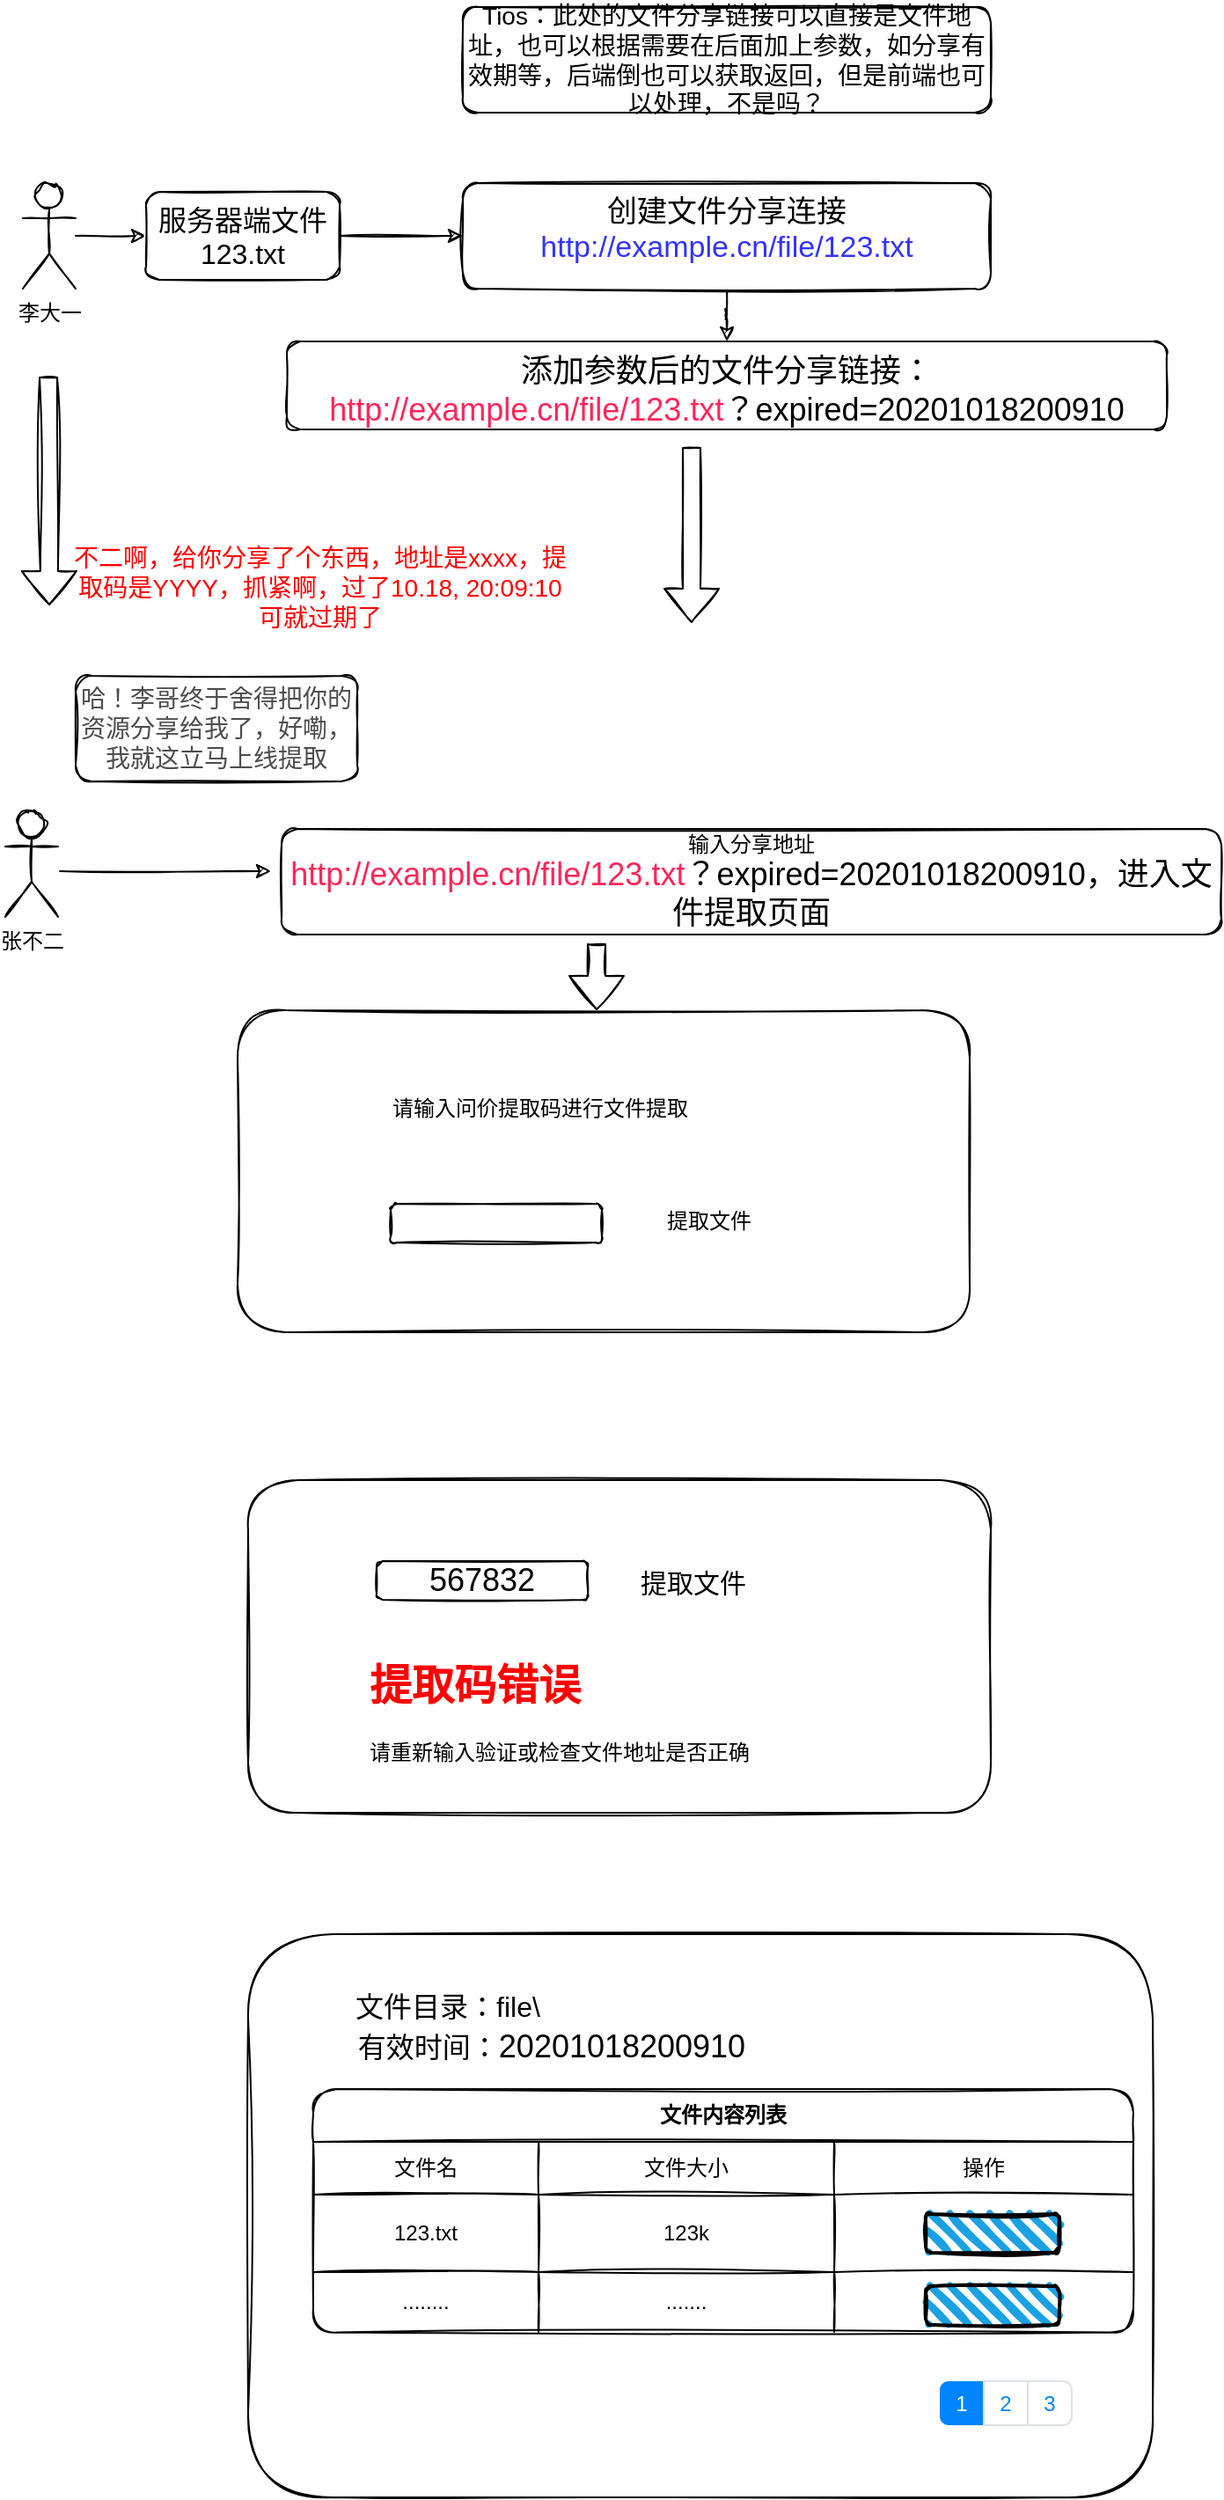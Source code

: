 <mxfile version="13.6.4" type="github">
  <diagram id="DDBYl9v7bE2k25orbSkt" name="Page-1">
    <mxGraphModel dx="999" dy="752" grid="0" gridSize="10" guides="1" tooltips="1" connect="1" arrows="1" fold="1" page="1" pageScale="1" pageWidth="827" pageHeight="1169" background="none" math="0" shadow="0">
      <root>
        <mxCell id="0" />
        <mxCell id="1" parent="0" />
        <mxCell id="7vhfV_jU5vwpWM1bPvTO-6" value="" style="edgeStyle=orthogonalEdgeStyle;orthogonalLoop=1;jettySize=auto;html=1;sketch=1;" edge="1" parent="1" source="7vhfV_jU5vwpWM1bPvTO-4" target="7vhfV_jU5vwpWM1bPvTO-5">
          <mxGeometry relative="1" as="geometry" />
        </mxCell>
        <mxCell id="7vhfV_jU5vwpWM1bPvTO-4" value="李大一" style="shape=umlActor;verticalLabelPosition=bottom;verticalAlign=top;html=1;outlineConnect=0;sketch=1;rounded=1;" vertex="1" parent="1">
          <mxGeometry x="100" y="120" width="30" height="60" as="geometry" />
        </mxCell>
        <mxCell id="7vhfV_jU5vwpWM1bPvTO-11" value="" style="edgeStyle=orthogonalEdgeStyle;orthogonalLoop=1;jettySize=auto;html=1;sketch=1;" edge="1" parent="1" source="7vhfV_jU5vwpWM1bPvTO-5" target="7vhfV_jU5vwpWM1bPvTO-10">
          <mxGeometry relative="1" as="geometry" />
        </mxCell>
        <mxCell id="7vhfV_jU5vwpWM1bPvTO-5" value="&lt;font style=&quot;font-size: 16px&quot;&gt;服务器端文件&lt;br&gt;123.txt&lt;/font&gt;" style="whiteSpace=wrap;html=1;verticalAlign=top;sketch=1;rounded=1;" vertex="1" parent="1">
          <mxGeometry x="170" y="125" width="110" height="50" as="geometry" />
        </mxCell>
        <mxCell id="7vhfV_jU5vwpWM1bPvTO-17" value="" style="edgeStyle=orthogonalEdgeStyle;orthogonalLoop=1;jettySize=auto;html=1;sketch=1;" edge="1" parent="1" source="7vhfV_jU5vwpWM1bPvTO-10" target="7vhfV_jU5vwpWM1bPvTO-16">
          <mxGeometry relative="1" as="geometry" />
        </mxCell>
        <mxCell id="7vhfV_jU5vwpWM1bPvTO-10" value="&lt;font style=&quot;font-size: 17px&quot;&gt;创建文件分享连接&lt;br&gt;&lt;font color=&quot;#3333ff&quot;&gt;http://example.cn/file/123.txt&lt;/font&gt;&lt;/font&gt;" style="whiteSpace=wrap;html=1;verticalAlign=top;sketch=1;rounded=1;" vertex="1" parent="1">
          <mxGeometry x="350" y="120" width="300" height="60" as="geometry" />
        </mxCell>
        <mxCell id="7vhfV_jU5vwpWM1bPvTO-12" value="" style="shape=flexArrow;endArrow=classic;html=1;sketch=1;" edge="1" parent="1">
          <mxGeometry width="50" height="50" relative="1" as="geometry">
            <mxPoint x="480" y="270" as="sourcePoint" />
            <mxPoint x="480" y="370" as="targetPoint" />
          </mxGeometry>
        </mxCell>
        <mxCell id="7vhfV_jU5vwpWM1bPvTO-13" value="&lt;font style=&quot;font-size: 14px&quot;&gt;Tios：此处的文件分享链接可以直接是文件地址，也可以根据需要在后面加上参数，如分享有效期等，后端倒也可以获取返回，但是前端也可以处理，不是吗？&lt;/font&gt;" style="whiteSpace=wrap;html=1;sketch=1;rounded=1;" vertex="1" parent="1">
          <mxGeometry x="350" y="20" width="300" height="60" as="geometry" />
        </mxCell>
        <mxCell id="7vhfV_jU5vwpWM1bPvTO-16" value="&lt;font style=&quot;font-size: 18px&quot;&gt;添加参数后的文件分享链接：&lt;br&gt;&lt;font color=&quot;#ff2659&quot;&gt;http://example.cn/file/123.txt&lt;/font&gt;？expired=20201018200910&lt;/font&gt;" style="whiteSpace=wrap;html=1;verticalAlign=top;sketch=1;rounded=1;" vertex="1" parent="1">
          <mxGeometry x="250" y="210" width="500" height="50" as="geometry" />
        </mxCell>
        <mxCell id="7vhfV_jU5vwpWM1bPvTO-18" value="" style="shape=flexArrow;endArrow=classic;html=1;sketch=1;" edge="1" parent="1">
          <mxGeometry width="50" height="50" relative="1" as="geometry">
            <mxPoint x="114.5" y="230" as="sourcePoint" />
            <mxPoint x="115" y="360" as="targetPoint" />
          </mxGeometry>
        </mxCell>
        <mxCell id="7vhfV_jU5vwpWM1bPvTO-20" value="&lt;font color=&quot;#ff0000&quot; style=&quot;font-size: 14px&quot;&gt;不二啊，给你分享了个东西，地址是xxxx，提取码是YYYY，抓紧啊，过了10.18, 20:09:10可就过期了&lt;/font&gt;" style="text;html=1;strokeColor=none;fillColor=none;align=center;verticalAlign=middle;whiteSpace=wrap;sketch=1;rounded=1;" vertex="1" parent="1">
          <mxGeometry x="124" y="340" width="290" height="20" as="geometry" />
        </mxCell>
        <mxCell id="7vhfV_jU5vwpWM1bPvTO-26" style="edgeStyle=orthogonalEdgeStyle;orthogonalLoop=1;jettySize=auto;html=1;sketch=1;" edge="1" parent="1">
          <mxGeometry relative="1" as="geometry">
            <mxPoint x="241" y="511" as="targetPoint" />
            <mxPoint x="121" y="511" as="sourcePoint" />
          </mxGeometry>
        </mxCell>
        <mxCell id="7vhfV_jU5vwpWM1bPvTO-21" value="张不二" style="shape=umlActor;verticalLabelPosition=bottom;verticalAlign=top;html=1;outlineConnect=0;sketch=1;rounded=1;" vertex="1" parent="1">
          <mxGeometry x="90" y="477" width="30" height="60" as="geometry" />
        </mxCell>
        <mxCell id="7vhfV_jU5vwpWM1bPvTO-22" value="&lt;font style=&quot;font-size: 14px&quot; color=&quot;#4d4d4d&quot;&gt;哈！李哥终于舍得把你的资源分享给我了，好嘞，我就这立马上线提取&lt;/font&gt;" style="whiteSpace=wrap;html=1;sketch=1;rounded=1;" vertex="1" parent="1">
          <mxGeometry x="130" y="400" width="160" height="60" as="geometry" />
        </mxCell>
        <mxCell id="7vhfV_jU5vwpWM1bPvTO-25" value="输入分享地址&lt;br&gt;&lt;font color=&quot;#ff2659&quot; style=&quot;font-size: 18px&quot;&gt;http://example.cn/file/123.txt&lt;/font&gt;&lt;span style=&quot;font-size: 18px&quot;&gt;？expired=20201018200910，进入文件提取页面&lt;/span&gt;" style="whiteSpace=wrap;html=1;sketch=1;rounded=1;" vertex="1" parent="1">
          <mxGeometry x="247" y="487" width="534" height="60" as="geometry" />
        </mxCell>
        <mxCell id="7vhfV_jU5vwpWM1bPvTO-28" value="" style="whiteSpace=wrap;html=1;sketch=1;rounded=1;" vertex="1" parent="1">
          <mxGeometry x="222" y="590" width="416" height="183" as="geometry" />
        </mxCell>
        <mxCell id="7vhfV_jU5vwpWM1bPvTO-29" value="" style="whiteSpace=wrap;html=1;sketch=1;rounded=1;" vertex="1" parent="1">
          <mxGeometry x="309" y="700" width="120" height="22" as="geometry" />
        </mxCell>
        <mxCell id="7vhfV_jU5vwpWM1bPvTO-30" value="请输入问价提取码进行文件提取" style="text;html=1;strokeColor=none;fillColor=none;align=center;verticalAlign=middle;whiteSpace=wrap;sketch=1;rounded=1;" vertex="1" parent="1">
          <mxGeometry x="307" y="636" width="174" height="20" as="geometry" />
        </mxCell>
        <mxCell id="7vhfV_jU5vwpWM1bPvTO-33" value="提取文件" style="text;html=1;strokeColor=none;fillColor=none;align=center;verticalAlign=middle;whiteSpace=wrap;sketch=1;rounded=1;" vertex="1" parent="1">
          <mxGeometry x="456" y="700" width="68" height="20" as="geometry" />
        </mxCell>
        <mxCell id="7vhfV_jU5vwpWM1bPvTO-35" value="" style="shape=flexArrow;endArrow=classic;html=1;sketch=1;" edge="1" parent="1">
          <mxGeometry width="50" height="50" relative="1" as="geometry">
            <mxPoint x="426" y="552" as="sourcePoint" />
            <mxPoint x="426" y="590" as="targetPoint" />
          </mxGeometry>
        </mxCell>
        <mxCell id="7vhfV_jU5vwpWM1bPvTO-36" value="" style="rounded=1;whiteSpace=wrap;html=1;sketch=1;" vertex="1" parent="1">
          <mxGeometry x="228" y="857" width="422" height="189" as="geometry" />
        </mxCell>
        <mxCell id="7vhfV_jU5vwpWM1bPvTO-37" value="&lt;font style=&quot;font-size: 18px&quot;&gt;567832&lt;/font&gt;" style="whiteSpace=wrap;html=1;sketch=1;rounded=1;" vertex="1" parent="1">
          <mxGeometry x="301" y="903" width="120" height="22" as="geometry" />
        </mxCell>
        <mxCell id="7vhfV_jU5vwpWM1bPvTO-38" value="&lt;font style=&quot;font-size: 15px&quot;&gt;提取文件&lt;/font&gt;" style="text;html=1;strokeColor=none;fillColor=none;align=center;verticalAlign=middle;whiteSpace=wrap;sketch=1;rounded=1;" vertex="1" parent="1">
          <mxGeometry x="447" y="905" width="68" height="20" as="geometry" />
        </mxCell>
        <mxCell id="7vhfV_jU5vwpWM1bPvTO-39" value="&lt;h1&gt;&lt;font color=&quot;#ff0000&quot;&gt;提取码错误&lt;/font&gt;&lt;/h1&gt;&lt;p&gt;请重新输入验证或检查文件地址是否正确&lt;/p&gt;" style="text;html=1;strokeColor=none;fillColor=none;spacing=5;spacingTop=-20;whiteSpace=wrap;overflow=hidden;rounded=0;sketch=1;" vertex="1" parent="1">
          <mxGeometry x="292" y="954" width="263" height="67" as="geometry" />
        </mxCell>
        <mxCell id="7vhfV_jU5vwpWM1bPvTO-40" value="" style="rounded=1;whiteSpace=wrap;html=1;sketch=1;" vertex="1" parent="1">
          <mxGeometry x="228" y="1115" width="514" height="320" as="geometry" />
        </mxCell>
        <mxCell id="7vhfV_jU5vwpWM1bPvTO-44" value="&lt;font style=&quot;font-size: 16px&quot;&gt;文件目录：file\&lt;/font&gt;" style="text;html=1;strokeColor=none;fillColor=none;align=center;verticalAlign=middle;whiteSpace=wrap;rounded=0;sketch=1;" vertex="1" parent="1">
          <mxGeometry x="269" y="1146" width="145" height="20" as="geometry" />
        </mxCell>
        <mxCell id="7vhfV_jU5vwpWM1bPvTO-45" value="&lt;span style=&quot;font-size: 16px&quot;&gt;有效时间：&lt;/span&gt;&lt;span style=&quot;font-size: 18px&quot;&gt;20201018200910&lt;/span&gt;" style="text;html=1;strokeColor=none;fillColor=none;align=center;verticalAlign=middle;whiteSpace=wrap;rounded=0;sketch=1;" vertex="1" parent="1">
          <mxGeometry x="269" y="1169" width="263" height="20" as="geometry" />
        </mxCell>
        <mxCell id="7vhfV_jU5vwpWM1bPvTO-46" value="" style="html=1;shadow=0;dashed=0;shape=mxgraph.bootstrap.rrect;rSize=5;strokeColor=#DEE2E6;html=1;whiteSpace=wrap;fillColor=#ffffff;fontColor=#0085FC;rounded=1;sketch=1;" vertex="1" parent="1">
          <mxGeometry x="621" y="1369" width="75" height="25" as="geometry" />
        </mxCell>
        <mxCell id="7vhfV_jU5vwpWM1bPvTO-47" value="1" style="strokeColor=inherit;fillColor=inherit;gradientColor=inherit;html=1;shadow=0;dashed=0;shape=mxgraph.bootstrap.leftButton;rSize=5;perimeter=none;whiteSpace=wrap;resizeHeight=1;fillColor=#0085FC;strokeColor=none;fontColor=#ffffff;fontSize=12;" vertex="1" parent="7vhfV_jU5vwpWM1bPvTO-46">
          <mxGeometry width="25" height="25" relative="1" as="geometry" />
        </mxCell>
        <mxCell id="7vhfV_jU5vwpWM1bPvTO-48" value="2" style="strokeColor=inherit;fillColor=inherit;gradientColor=inherit;fontColor=inherit;html=1;shadow=0;dashed=0;perimeter=none;whiteSpace=wrap;resizeHeight=1;fontSize=12;" vertex="1" parent="7vhfV_jU5vwpWM1bPvTO-46">
          <mxGeometry width="25" height="25" relative="1" as="geometry">
            <mxPoint x="25" as="offset" />
          </mxGeometry>
        </mxCell>
        <mxCell id="7vhfV_jU5vwpWM1bPvTO-49" value="3" style="strokeColor=inherit;fillColor=inherit;gradientColor=inherit;fontColor=inherit;html=1;shadow=0;dashed=0;shape=mxgraph.bootstrap.rightButton;rSize=5;perimeter=none;whiteSpace=wrap;resizeHeight=1;fontSize=12;" vertex="1" parent="7vhfV_jU5vwpWM1bPvTO-46">
          <mxGeometry x="1" width="25" height="25" relative="1" as="geometry">
            <mxPoint x="-25" as="offset" />
          </mxGeometry>
        </mxCell>
        <mxCell id="7vhfV_jU5vwpWM1bPvTO-66" value="文件内容列表" style="shape=table;html=1;whiteSpace=wrap;startSize=30;container=1;collapsible=0;childLayout=tableLayout;fontStyle=1;align=center;rounded=1;sketch=1;" vertex="1" parent="1">
          <mxGeometry x="265" y="1203" width="466" height="138.25" as="geometry" />
        </mxCell>
        <mxCell id="7vhfV_jU5vwpWM1bPvTO-67" value="" style="shape=partialRectangle;html=1;whiteSpace=wrap;collapsible=0;dropTarget=0;pointerEvents=0;fillColor=none;top=0;left=0;bottom=0;right=0;points=[[0,0.5],[1,0.5]];portConstraint=eastwest;" vertex="1" parent="7vhfV_jU5vwpWM1bPvTO-66">
          <mxGeometry y="30" width="466" height="30" as="geometry" />
        </mxCell>
        <mxCell id="7vhfV_jU5vwpWM1bPvTO-68" value="文件名" style="shape=partialRectangle;html=1;whiteSpace=wrap;connectable=0;fillColor=none;top=0;left=0;bottom=0;right=0;overflow=hidden;" vertex="1" parent="7vhfV_jU5vwpWM1bPvTO-67">
          <mxGeometry width="128" height="30" as="geometry" />
        </mxCell>
        <mxCell id="7vhfV_jU5vwpWM1bPvTO-69" value="文件大小" style="shape=partialRectangle;html=1;whiteSpace=wrap;connectable=0;fillColor=none;top=0;left=0;bottom=0;right=0;overflow=hidden;" vertex="1" parent="7vhfV_jU5vwpWM1bPvTO-67">
          <mxGeometry x="128" width="168" height="30" as="geometry" />
        </mxCell>
        <mxCell id="7vhfV_jU5vwpWM1bPvTO-70" value="操作" style="shape=partialRectangle;html=1;whiteSpace=wrap;connectable=0;fillColor=none;top=0;left=0;bottom=0;right=0;overflow=hidden;" vertex="1" parent="7vhfV_jU5vwpWM1bPvTO-67">
          <mxGeometry x="296" width="170" height="30" as="geometry" />
        </mxCell>
        <mxCell id="7vhfV_jU5vwpWM1bPvTO-71" value="" style="shape=partialRectangle;html=1;whiteSpace=wrap;collapsible=0;dropTarget=0;pointerEvents=0;fillColor=none;top=0;left=0;bottom=0;right=0;points=[[0,0.5],[1,0.5]];portConstraint=eastwest;" vertex="1" parent="7vhfV_jU5vwpWM1bPvTO-66">
          <mxGeometry y="60" width="466" height="44" as="geometry" />
        </mxCell>
        <mxCell id="7vhfV_jU5vwpWM1bPvTO-72" value="123.txt" style="shape=partialRectangle;html=1;whiteSpace=wrap;connectable=0;fillColor=none;top=0;left=0;bottom=0;right=0;overflow=hidden;" vertex="1" parent="7vhfV_jU5vwpWM1bPvTO-71">
          <mxGeometry width="128" height="44" as="geometry" />
        </mxCell>
        <mxCell id="7vhfV_jU5vwpWM1bPvTO-73" value="123k" style="shape=partialRectangle;html=1;whiteSpace=wrap;connectable=0;fillColor=none;top=0;left=0;bottom=0;right=0;overflow=hidden;" vertex="1" parent="7vhfV_jU5vwpWM1bPvTO-71">
          <mxGeometry x="128" width="168" height="44" as="geometry" />
        </mxCell>
        <mxCell id="7vhfV_jU5vwpWM1bPvTO-74" value="" style="shape=partialRectangle;html=1;whiteSpace=wrap;connectable=0;fillColor=none;top=0;left=0;bottom=0;right=0;overflow=hidden;" vertex="1" parent="7vhfV_jU5vwpWM1bPvTO-71">
          <mxGeometry x="296" width="170" height="44" as="geometry" />
        </mxCell>
        <mxCell id="7vhfV_jU5vwpWM1bPvTO-75" value="" style="shape=partialRectangle;html=1;whiteSpace=wrap;collapsible=0;dropTarget=0;pointerEvents=0;fillColor=none;top=0;left=0;bottom=0;right=0;points=[[0,0.5],[1,0.5]];portConstraint=eastwest;" vertex="1" parent="7vhfV_jU5vwpWM1bPvTO-66">
          <mxGeometry y="104" width="466" height="34" as="geometry" />
        </mxCell>
        <mxCell id="7vhfV_jU5vwpWM1bPvTO-76" value="........" style="shape=partialRectangle;html=1;whiteSpace=wrap;connectable=0;fillColor=none;top=0;left=0;bottom=0;right=0;overflow=hidden;" vertex="1" parent="7vhfV_jU5vwpWM1bPvTO-75">
          <mxGeometry width="128" height="34" as="geometry" />
        </mxCell>
        <mxCell id="7vhfV_jU5vwpWM1bPvTO-77" value="......." style="shape=partialRectangle;html=1;whiteSpace=wrap;connectable=0;fillColor=none;top=0;left=0;bottom=0;right=0;overflow=hidden;" vertex="1" parent="7vhfV_jU5vwpWM1bPvTO-75">
          <mxGeometry x="128" width="168" height="34" as="geometry" />
        </mxCell>
        <mxCell id="7vhfV_jU5vwpWM1bPvTO-78" value="" style="shape=partialRectangle;html=1;whiteSpace=wrap;connectable=0;fillColor=none;top=0;left=0;bottom=0;right=0;overflow=hidden;" vertex="1" parent="7vhfV_jU5vwpWM1bPvTO-75">
          <mxGeometry x="296" width="170" height="34" as="geometry" />
        </mxCell>
        <mxCell id="7vhfV_jU5vwpWM1bPvTO-79" value="" style="rounded=1;whiteSpace=wrap;html=1;strokeWidth=2;fillWeight=4;hachureGap=8;hachureAngle=45;fillColor=#1ba1e2;sketch=1;" vertex="1" parent="1">
          <mxGeometry x="613" y="1274" width="76" height="22" as="geometry" />
        </mxCell>
        <mxCell id="7vhfV_jU5vwpWM1bPvTO-80" value="" style="rounded=1;whiteSpace=wrap;html=1;strokeWidth=2;fillWeight=4;hachureGap=8;hachureAngle=45;fillColor=#1ba1e2;sketch=1;" vertex="1" parent="1">
          <mxGeometry x="613" y="1315" width="76" height="22" as="geometry" />
        </mxCell>
      </root>
    </mxGraphModel>
  </diagram>
</mxfile>
